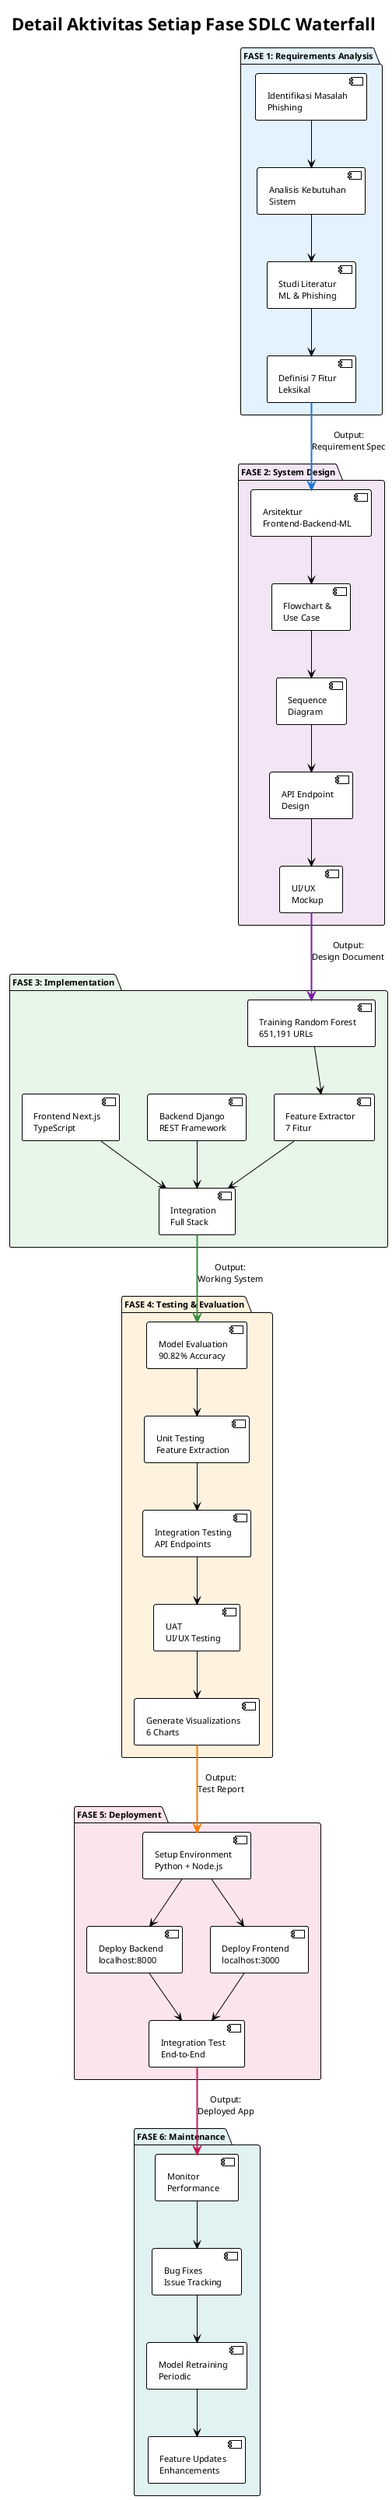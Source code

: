 @startuml
!theme plain
skinparam defaultFontName Times New Roman
skinparam defaultFontSize 11

title Detail Aktivitas Setiap Fase SDLC Waterfall

package "FASE 1: Requirements Analysis" #E3F2FD {
  [Identifikasi Masalah\nPhishing] as REQ1
  [Analisis Kebutuhan\nSistem] as REQ2
  [Studi Literatur\nML & Phishing] as REQ3
  [Definisi 7 Fitur\nLeksikal] as REQ4
  
  REQ1 -down-> REQ2
  REQ2 -down-> REQ3
  REQ3 -down-> REQ4
}

package "FASE 2: System Design" #F3E5F5 {
  [Arsitektur\nFrontend-Backend-ML] as DES1
  [Flowchart &\nUse Case] as DES2
  [Sequence\nDiagram] as DES3
  [API Endpoint\nDesign] as DES4
  [UI/UX\nMockup] as DES5
  
  DES1 -down-> DES2
  DES2 -down-> DES3
  DES3 -down-> DES4
  DES4 -down-> DES5
}

package "FASE 3: Implementation" #E8F5E9 {
  [Training Random Forest\n651,191 URLs] as IMP1
  [Backend Django\nREST Framework] as IMP2
  [Frontend Next.js\nTypeScript] as IMP3
  [Feature Extractor\n7 Fitur] as IMP4
  [Integration\nFull Stack] as IMP5
  
  IMP1 -down-> IMP4
  IMP2 -down-> IMP5
  IMP3 -down-> IMP5
  IMP4 -down-> IMP5
}

package "FASE 4: Testing & Evaluation" #FFF3E0 {
  [Model Evaluation\n90.82% Accuracy] as TEST1
  [Unit Testing\nFeature Extraction] as TEST2
  [Integration Testing\nAPI Endpoints] as TEST3
  [UAT\nUI/UX Testing] as TEST4
  [Generate Visualizations\n6 Charts] as TEST5
  
  TEST1 -down-> TEST2
  TEST2 -down-> TEST3
  TEST3 -down-> TEST4
  TEST4 -down-> TEST5
}

package "FASE 5: Deployment" #FCE4EC {
  [Setup Environment\nPython + Node.js] as DEP1
  [Deploy Backend\nlocalhost:8000] as DEP2
  [Deploy Frontend\nlocalhost:3000] as DEP3
  [Integration Test\nEnd-to-End] as DEP4
  
  DEP1 -down-> DEP2
  DEP1 -down-> DEP3
  DEP2 -down-> DEP4
  DEP3 -down-> DEP4
}

package "FASE 6: Maintenance" #E0F2F1 {
  [Monitor\nPerformance] as MAIN1
  [Bug Fixes\nIssue Tracking] as MAIN2
  [Model Retraining\nPeriodic] as MAIN3
  [Feature Updates\nEnhancements] as MAIN4
  
  MAIN1 -down-> MAIN2
  MAIN2 -down-> MAIN3
  MAIN3 -down-> MAIN4
}

REQ4 -[#1976D2,bold]-> DES1 : Output:\nRequirement Spec
DES5 -[#7B1FA2,bold]-> IMP1 : Output:\nDesign Document
IMP5 -[#388E3C,bold]-> TEST1 : Output:\nWorking System
TEST5 -[#F57C00,bold]-> DEP1 : Output:\nTest Report
DEP4 -[#C2185B,bold]-> MAIN1 : Output:\nDeployed App

@enduml
